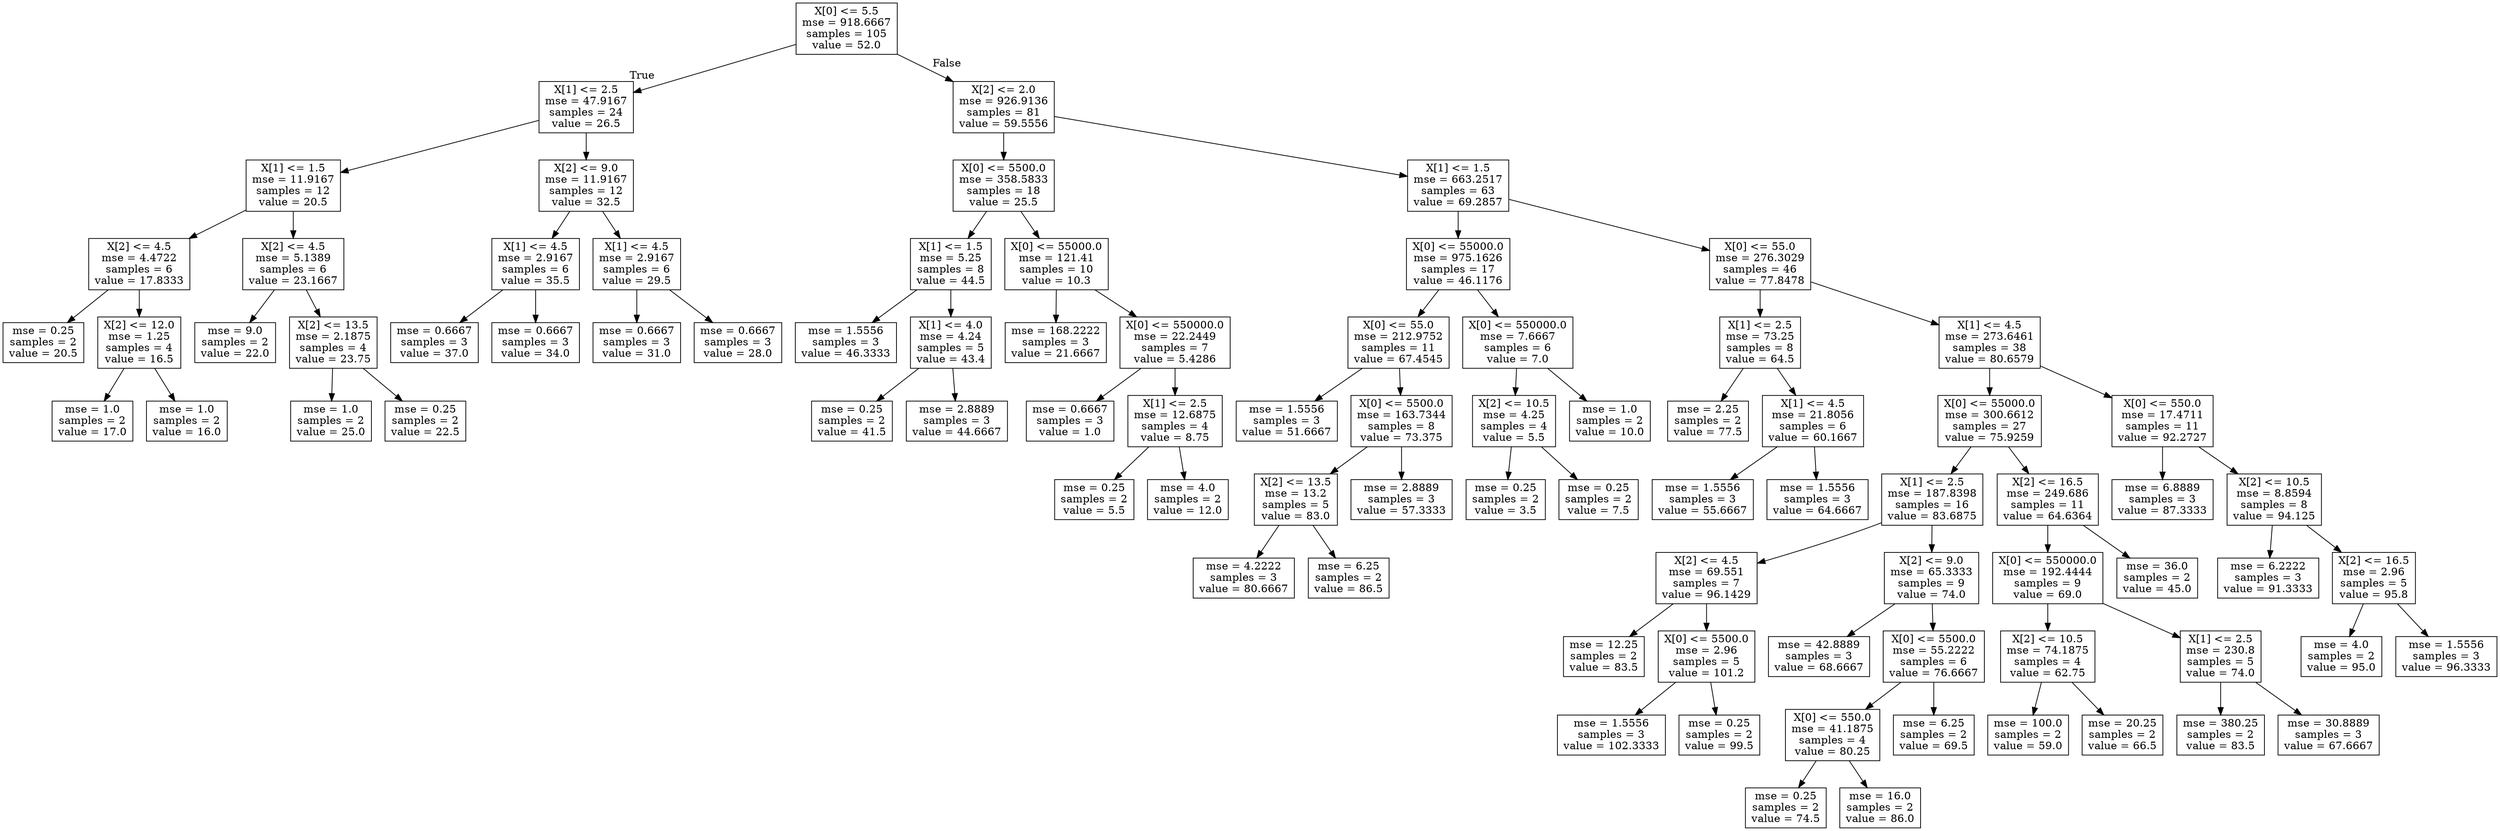 digraph Tree {
node [shape=box] ;
0 [label="X[0] <= 5.5\nmse = 918.6667\nsamples = 105\nvalue = 52.0"] ;
1 [label="X[1] <= 2.5\nmse = 47.9167\nsamples = 24\nvalue = 26.5"] ;
0 -> 1 [labeldistance=2.5, labelangle=45, headlabel="True"] ;
2 [label="X[1] <= 1.5\nmse = 11.9167\nsamples = 12\nvalue = 20.5"] ;
1 -> 2 ;
3 [label="X[2] <= 4.5\nmse = 4.4722\nsamples = 6\nvalue = 17.8333"] ;
2 -> 3 ;
4 [label="mse = 0.25\nsamples = 2\nvalue = 20.5"] ;
3 -> 4 ;
5 [label="X[2] <= 12.0\nmse = 1.25\nsamples = 4\nvalue = 16.5"] ;
3 -> 5 ;
6 [label="mse = 1.0\nsamples = 2\nvalue = 17.0"] ;
5 -> 6 ;
7 [label="mse = 1.0\nsamples = 2\nvalue = 16.0"] ;
5 -> 7 ;
8 [label="X[2] <= 4.5\nmse = 5.1389\nsamples = 6\nvalue = 23.1667"] ;
2 -> 8 ;
9 [label="mse = 9.0\nsamples = 2\nvalue = 22.0"] ;
8 -> 9 ;
10 [label="X[2] <= 13.5\nmse = 2.1875\nsamples = 4\nvalue = 23.75"] ;
8 -> 10 ;
11 [label="mse = 1.0\nsamples = 2\nvalue = 25.0"] ;
10 -> 11 ;
12 [label="mse = 0.25\nsamples = 2\nvalue = 22.5"] ;
10 -> 12 ;
13 [label="X[2] <= 9.0\nmse = 11.9167\nsamples = 12\nvalue = 32.5"] ;
1 -> 13 ;
14 [label="X[1] <= 4.5\nmse = 2.9167\nsamples = 6\nvalue = 35.5"] ;
13 -> 14 ;
15 [label="mse = 0.6667\nsamples = 3\nvalue = 37.0"] ;
14 -> 15 ;
16 [label="mse = 0.6667\nsamples = 3\nvalue = 34.0"] ;
14 -> 16 ;
17 [label="X[1] <= 4.5\nmse = 2.9167\nsamples = 6\nvalue = 29.5"] ;
13 -> 17 ;
18 [label="mse = 0.6667\nsamples = 3\nvalue = 31.0"] ;
17 -> 18 ;
19 [label="mse = 0.6667\nsamples = 3\nvalue = 28.0"] ;
17 -> 19 ;
20 [label="X[2] <= 2.0\nmse = 926.9136\nsamples = 81\nvalue = 59.5556"] ;
0 -> 20 [labeldistance=2.5, labelangle=-45, headlabel="False"] ;
21 [label="X[0] <= 5500.0\nmse = 358.5833\nsamples = 18\nvalue = 25.5"] ;
20 -> 21 ;
22 [label="X[1] <= 1.5\nmse = 5.25\nsamples = 8\nvalue = 44.5"] ;
21 -> 22 ;
23 [label="mse = 1.5556\nsamples = 3\nvalue = 46.3333"] ;
22 -> 23 ;
24 [label="X[1] <= 4.0\nmse = 4.24\nsamples = 5\nvalue = 43.4"] ;
22 -> 24 ;
25 [label="mse = 0.25\nsamples = 2\nvalue = 41.5"] ;
24 -> 25 ;
26 [label="mse = 2.8889\nsamples = 3\nvalue = 44.6667"] ;
24 -> 26 ;
27 [label="X[0] <= 55000.0\nmse = 121.41\nsamples = 10\nvalue = 10.3"] ;
21 -> 27 ;
28 [label="mse = 168.2222\nsamples = 3\nvalue = 21.6667"] ;
27 -> 28 ;
29 [label="X[0] <= 550000.0\nmse = 22.2449\nsamples = 7\nvalue = 5.4286"] ;
27 -> 29 ;
30 [label="mse = 0.6667\nsamples = 3\nvalue = 1.0"] ;
29 -> 30 ;
31 [label="X[1] <= 2.5\nmse = 12.6875\nsamples = 4\nvalue = 8.75"] ;
29 -> 31 ;
32 [label="mse = 0.25\nsamples = 2\nvalue = 5.5"] ;
31 -> 32 ;
33 [label="mse = 4.0\nsamples = 2\nvalue = 12.0"] ;
31 -> 33 ;
34 [label="X[1] <= 1.5\nmse = 663.2517\nsamples = 63\nvalue = 69.2857"] ;
20 -> 34 ;
35 [label="X[0] <= 55000.0\nmse = 975.1626\nsamples = 17\nvalue = 46.1176"] ;
34 -> 35 ;
36 [label="X[0] <= 55.0\nmse = 212.9752\nsamples = 11\nvalue = 67.4545"] ;
35 -> 36 ;
37 [label="mse = 1.5556\nsamples = 3\nvalue = 51.6667"] ;
36 -> 37 ;
38 [label="X[0] <= 5500.0\nmse = 163.7344\nsamples = 8\nvalue = 73.375"] ;
36 -> 38 ;
39 [label="X[2] <= 13.5\nmse = 13.2\nsamples = 5\nvalue = 83.0"] ;
38 -> 39 ;
40 [label="mse = 4.2222\nsamples = 3\nvalue = 80.6667"] ;
39 -> 40 ;
41 [label="mse = 6.25\nsamples = 2\nvalue = 86.5"] ;
39 -> 41 ;
42 [label="mse = 2.8889\nsamples = 3\nvalue = 57.3333"] ;
38 -> 42 ;
43 [label="X[0] <= 550000.0\nmse = 7.6667\nsamples = 6\nvalue = 7.0"] ;
35 -> 43 ;
44 [label="X[2] <= 10.5\nmse = 4.25\nsamples = 4\nvalue = 5.5"] ;
43 -> 44 ;
45 [label="mse = 0.25\nsamples = 2\nvalue = 3.5"] ;
44 -> 45 ;
46 [label="mse = 0.25\nsamples = 2\nvalue = 7.5"] ;
44 -> 46 ;
47 [label="mse = 1.0\nsamples = 2\nvalue = 10.0"] ;
43 -> 47 ;
48 [label="X[0] <= 55.0\nmse = 276.3029\nsamples = 46\nvalue = 77.8478"] ;
34 -> 48 ;
49 [label="X[1] <= 2.5\nmse = 73.25\nsamples = 8\nvalue = 64.5"] ;
48 -> 49 ;
50 [label="mse = 2.25\nsamples = 2\nvalue = 77.5"] ;
49 -> 50 ;
51 [label="X[1] <= 4.5\nmse = 21.8056\nsamples = 6\nvalue = 60.1667"] ;
49 -> 51 ;
52 [label="mse = 1.5556\nsamples = 3\nvalue = 55.6667"] ;
51 -> 52 ;
53 [label="mse = 1.5556\nsamples = 3\nvalue = 64.6667"] ;
51 -> 53 ;
54 [label="X[1] <= 4.5\nmse = 273.6461\nsamples = 38\nvalue = 80.6579"] ;
48 -> 54 ;
55 [label="X[0] <= 55000.0\nmse = 300.6612\nsamples = 27\nvalue = 75.9259"] ;
54 -> 55 ;
56 [label="X[1] <= 2.5\nmse = 187.8398\nsamples = 16\nvalue = 83.6875"] ;
55 -> 56 ;
57 [label="X[2] <= 4.5\nmse = 69.551\nsamples = 7\nvalue = 96.1429"] ;
56 -> 57 ;
58 [label="mse = 12.25\nsamples = 2\nvalue = 83.5"] ;
57 -> 58 ;
59 [label="X[0] <= 5500.0\nmse = 2.96\nsamples = 5\nvalue = 101.2"] ;
57 -> 59 ;
60 [label="mse = 1.5556\nsamples = 3\nvalue = 102.3333"] ;
59 -> 60 ;
61 [label="mse = 0.25\nsamples = 2\nvalue = 99.5"] ;
59 -> 61 ;
62 [label="X[2] <= 9.0\nmse = 65.3333\nsamples = 9\nvalue = 74.0"] ;
56 -> 62 ;
63 [label="mse = 42.8889\nsamples = 3\nvalue = 68.6667"] ;
62 -> 63 ;
64 [label="X[0] <= 5500.0\nmse = 55.2222\nsamples = 6\nvalue = 76.6667"] ;
62 -> 64 ;
65 [label="X[0] <= 550.0\nmse = 41.1875\nsamples = 4\nvalue = 80.25"] ;
64 -> 65 ;
66 [label="mse = 0.25\nsamples = 2\nvalue = 74.5"] ;
65 -> 66 ;
67 [label="mse = 16.0\nsamples = 2\nvalue = 86.0"] ;
65 -> 67 ;
68 [label="mse = 6.25\nsamples = 2\nvalue = 69.5"] ;
64 -> 68 ;
69 [label="X[2] <= 16.5\nmse = 249.686\nsamples = 11\nvalue = 64.6364"] ;
55 -> 69 ;
70 [label="X[0] <= 550000.0\nmse = 192.4444\nsamples = 9\nvalue = 69.0"] ;
69 -> 70 ;
71 [label="X[2] <= 10.5\nmse = 74.1875\nsamples = 4\nvalue = 62.75"] ;
70 -> 71 ;
72 [label="mse = 100.0\nsamples = 2\nvalue = 59.0"] ;
71 -> 72 ;
73 [label="mse = 20.25\nsamples = 2\nvalue = 66.5"] ;
71 -> 73 ;
74 [label="X[1] <= 2.5\nmse = 230.8\nsamples = 5\nvalue = 74.0"] ;
70 -> 74 ;
75 [label="mse = 380.25\nsamples = 2\nvalue = 83.5"] ;
74 -> 75 ;
76 [label="mse = 30.8889\nsamples = 3\nvalue = 67.6667"] ;
74 -> 76 ;
77 [label="mse = 36.0\nsamples = 2\nvalue = 45.0"] ;
69 -> 77 ;
78 [label="X[0] <= 550.0\nmse = 17.4711\nsamples = 11\nvalue = 92.2727"] ;
54 -> 78 ;
79 [label="mse = 6.8889\nsamples = 3\nvalue = 87.3333"] ;
78 -> 79 ;
80 [label="X[2] <= 10.5\nmse = 8.8594\nsamples = 8\nvalue = 94.125"] ;
78 -> 80 ;
81 [label="mse = 6.2222\nsamples = 3\nvalue = 91.3333"] ;
80 -> 81 ;
82 [label="X[2] <= 16.5\nmse = 2.96\nsamples = 5\nvalue = 95.8"] ;
80 -> 82 ;
83 [label="mse = 4.0\nsamples = 2\nvalue = 95.0"] ;
82 -> 83 ;
84 [label="mse = 1.5556\nsamples = 3\nvalue = 96.3333"] ;
82 -> 84 ;
}